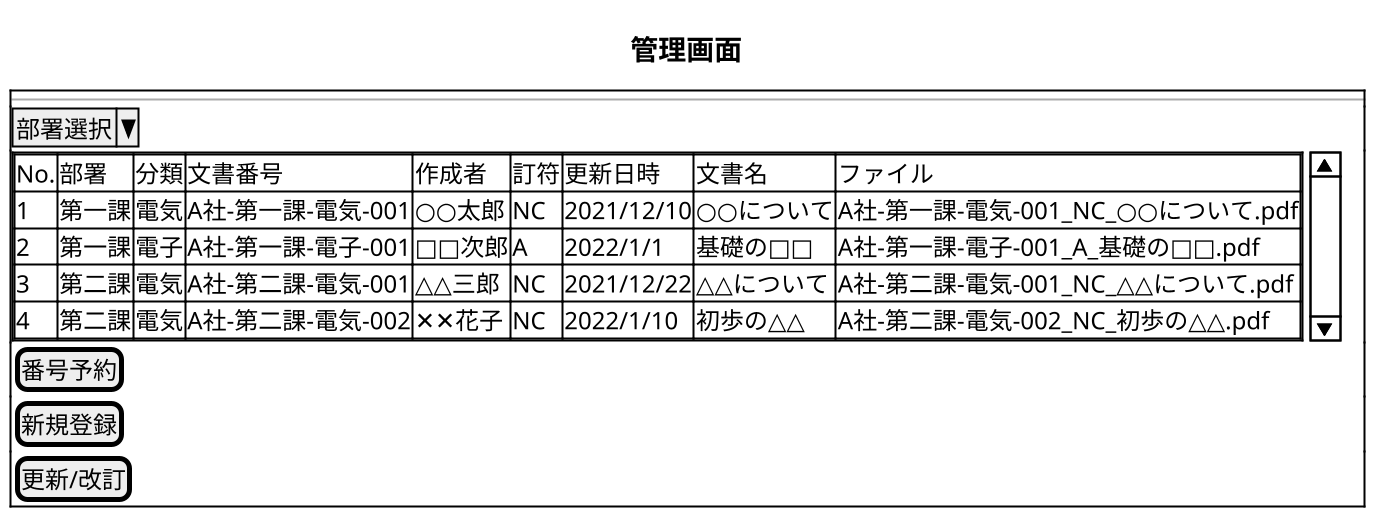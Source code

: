 @startsalt
title 管理画面
scale 2
{+
  ---
  ^部署選択^
  {SI
    {#
      No.|部署|分類|文書番号|作成者|訂符|更新日時|文書名|ファイル
      1|第一課|電気|A社-第一課-電気-001|○○太郎|NC|2021/12/10|○○について|A社-第一課-電気-001_NC_○○について.pdf
      2|第一課|電子|A社-第一課-電子-001|□□次郎|A|2022/1/1|基礎の□□|A社-第一課-電子-001_A_基礎の□□.pdf
      3|第二課|電気|A社-第二課-電気-001|△△三郎|NC|2021/12/22|△△について|A社-第二課-電気-001_NC_△△について.pdf
      4|第二課|電気|A社-第二課-電気-002|✕✕花子|NC|2022/1/10|初歩の△△|A社-第二課-電気-002_NC_初歩の△△.pdf
    }
  }
  [番号予約]
  [新規登録]
  [更新/改訂]
}
@endsalt